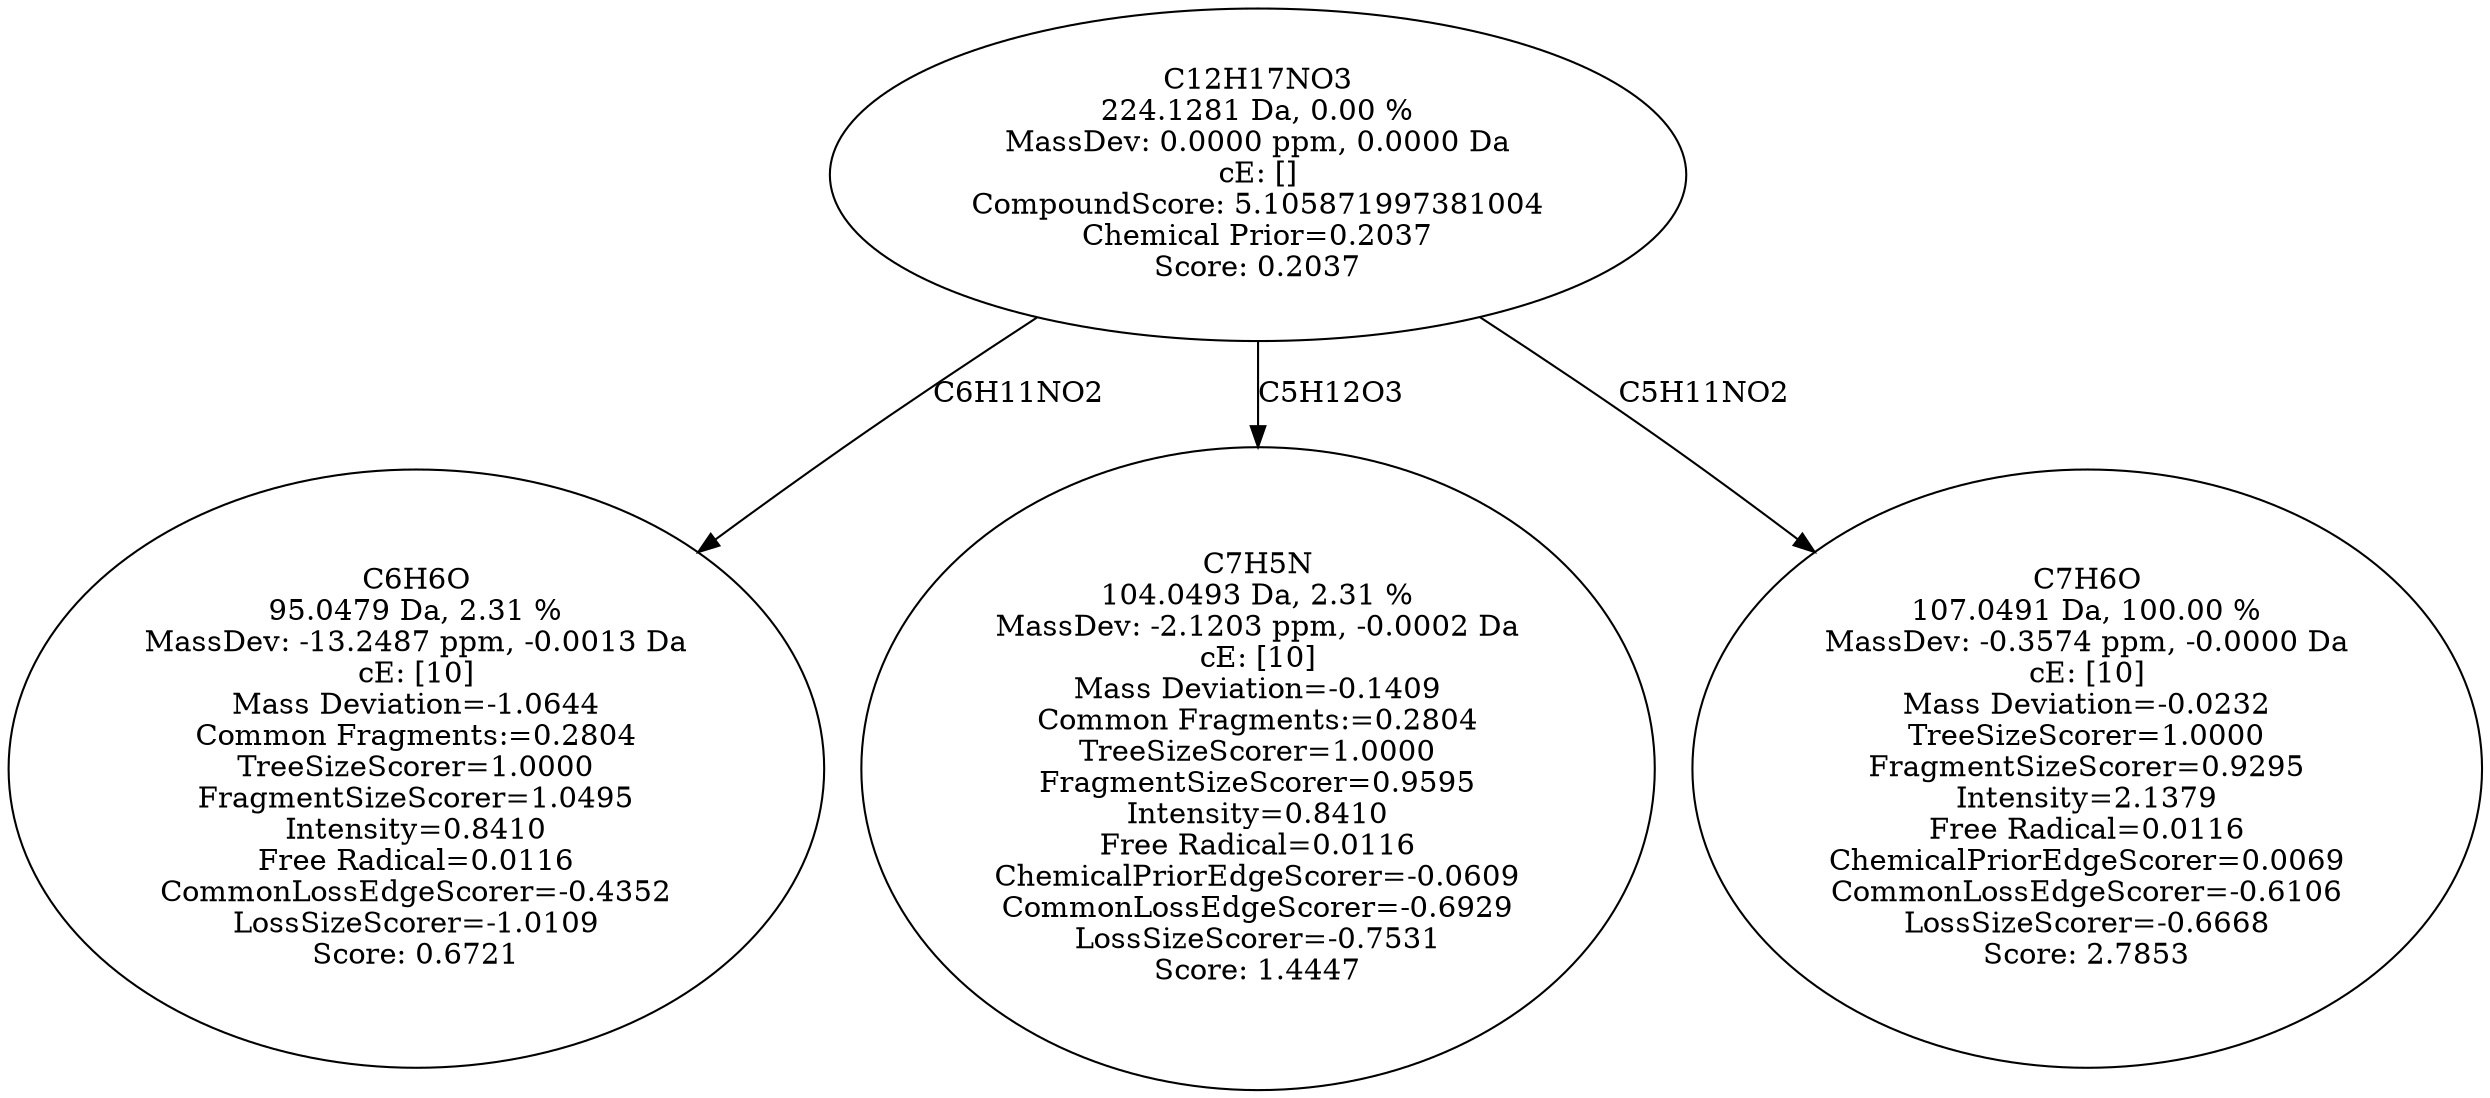 strict digraph {
v1 [label="C6H6O\n95.0479 Da, 2.31 %\nMassDev: -13.2487 ppm, -0.0013 Da\ncE: [10]\nMass Deviation=-1.0644\nCommon Fragments:=0.2804\nTreeSizeScorer=1.0000\nFragmentSizeScorer=1.0495\nIntensity=0.8410\nFree Radical=0.0116\nCommonLossEdgeScorer=-0.4352\nLossSizeScorer=-1.0109\nScore: 0.6721"];
v2 [label="C7H5N\n104.0493 Da, 2.31 %\nMassDev: -2.1203 ppm, -0.0002 Da\ncE: [10]\nMass Deviation=-0.1409\nCommon Fragments:=0.2804\nTreeSizeScorer=1.0000\nFragmentSizeScorer=0.9595\nIntensity=0.8410\nFree Radical=0.0116\nChemicalPriorEdgeScorer=-0.0609\nCommonLossEdgeScorer=-0.6929\nLossSizeScorer=-0.7531\nScore: 1.4447"];
v3 [label="C7H6O\n107.0491 Da, 100.00 %\nMassDev: -0.3574 ppm, -0.0000 Da\ncE: [10]\nMass Deviation=-0.0232\nTreeSizeScorer=1.0000\nFragmentSizeScorer=0.9295\nIntensity=2.1379\nFree Radical=0.0116\nChemicalPriorEdgeScorer=0.0069\nCommonLossEdgeScorer=-0.6106\nLossSizeScorer=-0.6668\nScore: 2.7853"];
v4 [label="C12H17NO3\n224.1281 Da, 0.00 %\nMassDev: 0.0000 ppm, 0.0000 Da\ncE: []\nCompoundScore: 5.105871997381004\nChemical Prior=0.2037\nScore: 0.2037"];
v4 -> v1 [label="C6H11NO2"];
v4 -> v2 [label="C5H12O3"];
v4 -> v3 [label="C5H11NO2"];
}